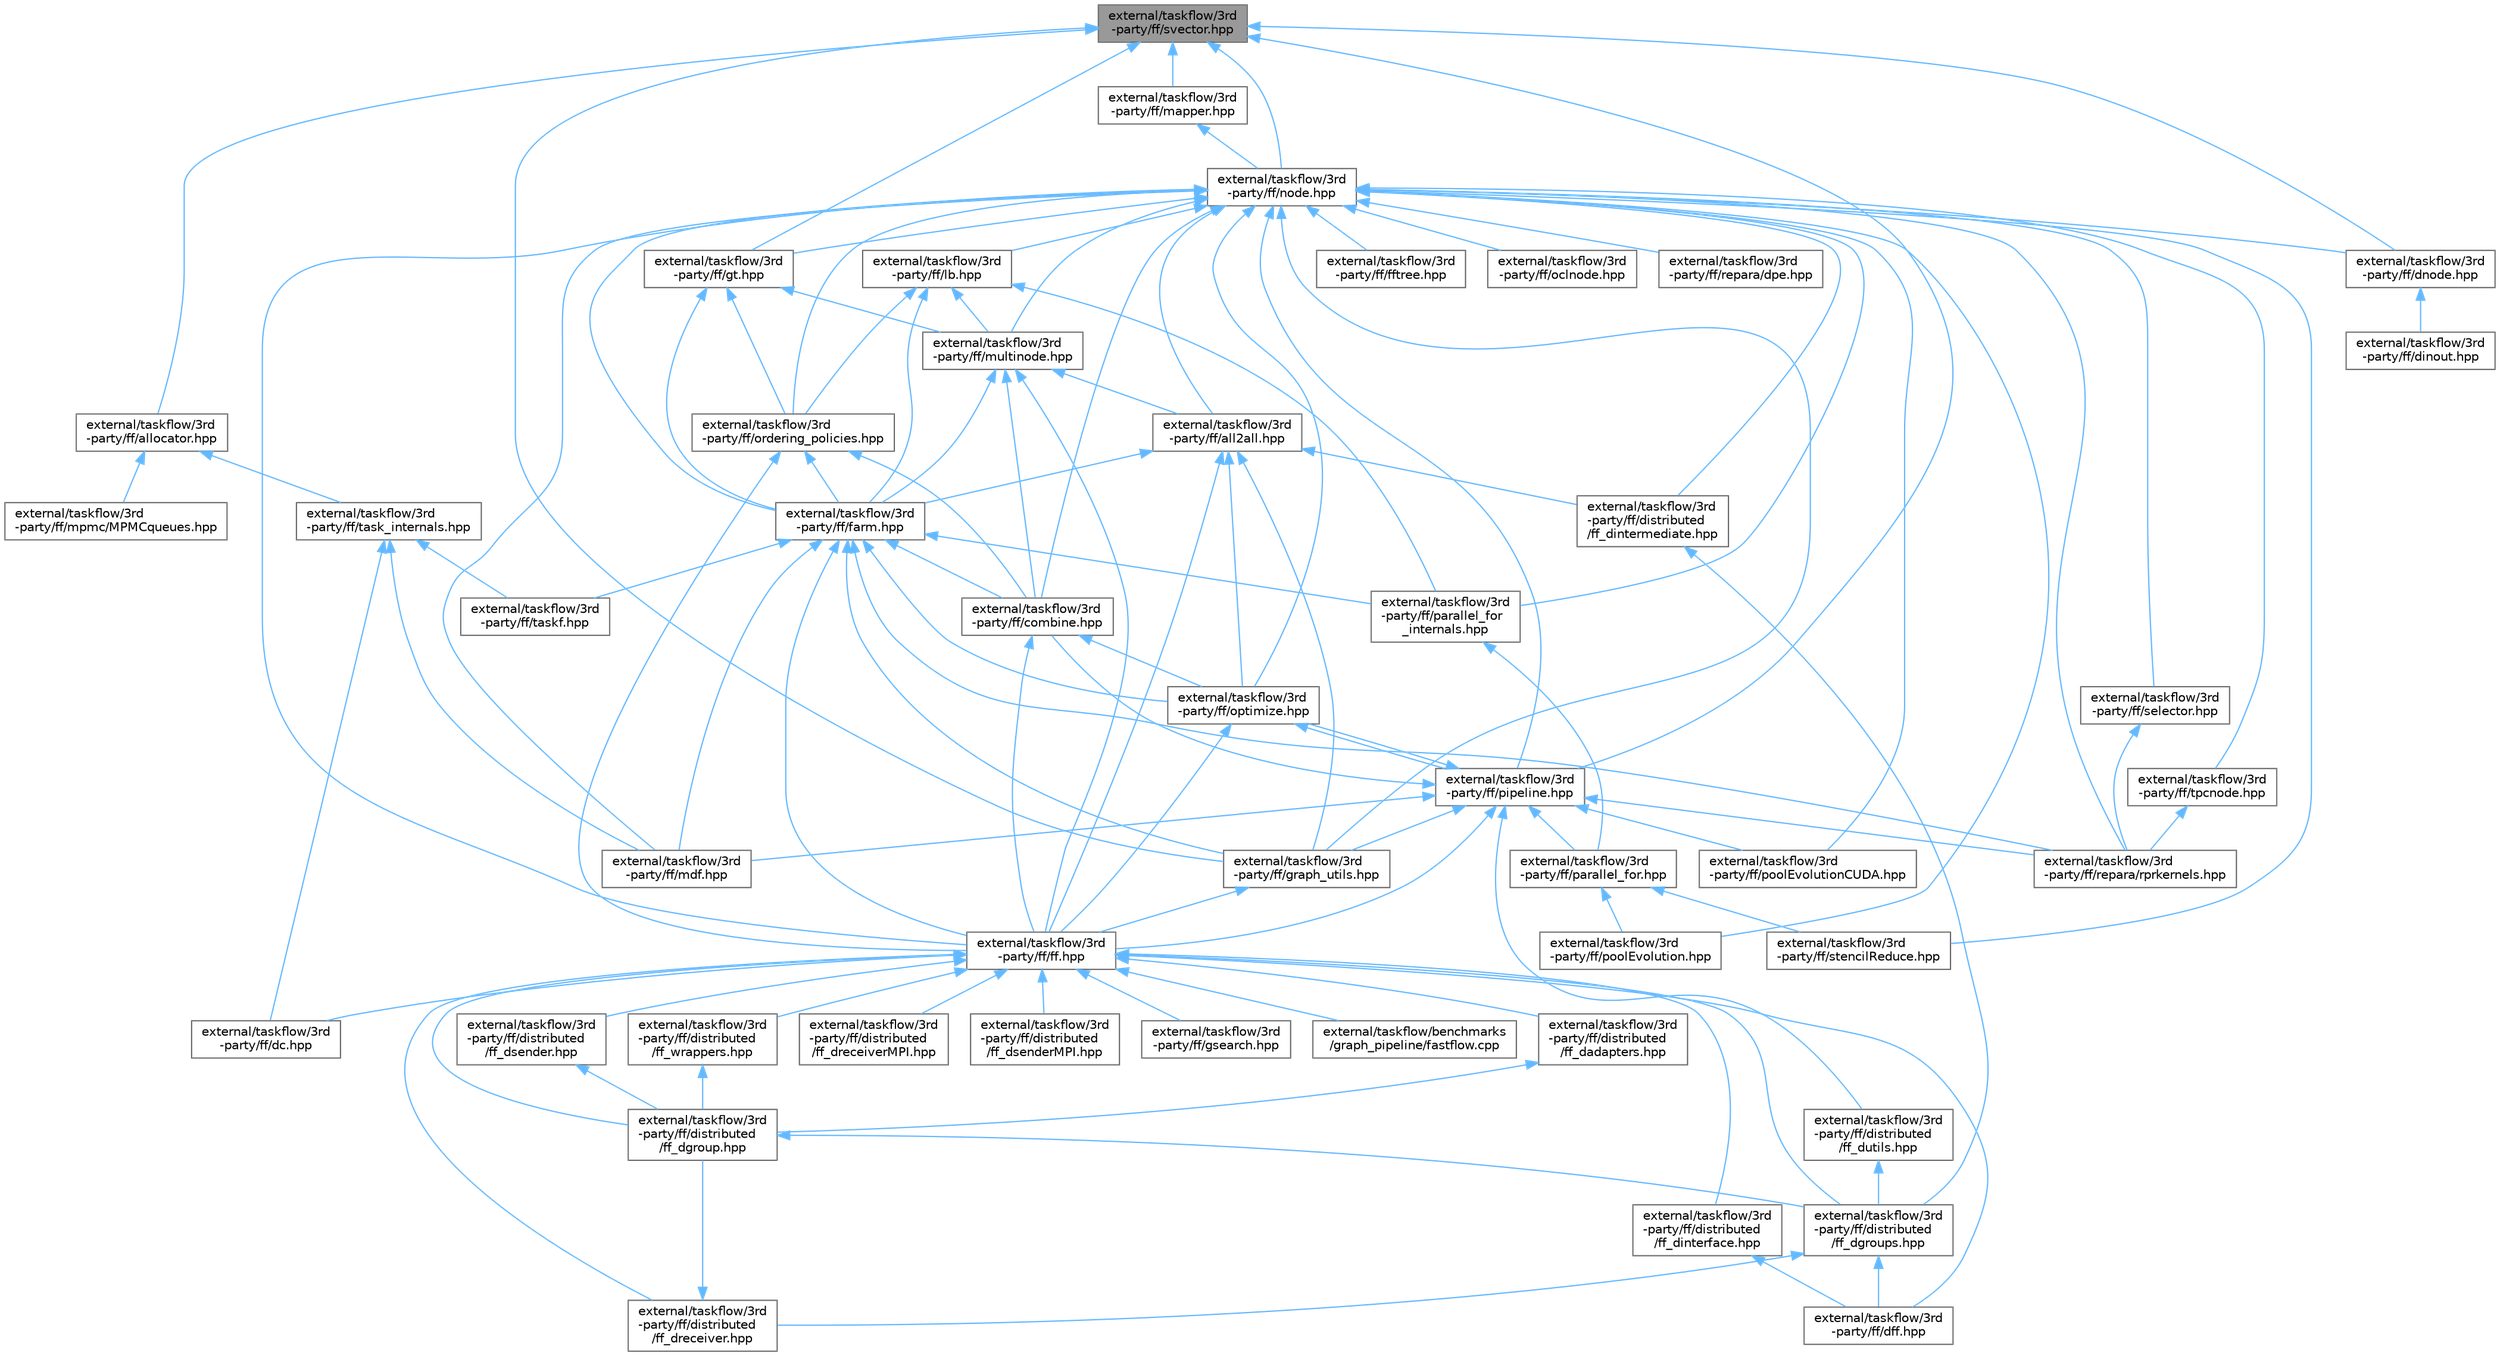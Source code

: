 digraph "external/taskflow/3rd-party/ff/svector.hpp"
{
 // LATEX_PDF_SIZE
  bgcolor="transparent";
  edge [fontname=Helvetica,fontsize=10,labelfontname=Helvetica,labelfontsize=10];
  node [fontname=Helvetica,fontsize=10,shape=box,height=0.2,width=0.4];
  Node1 [id="Node000001",label="external/taskflow/3rd\l-party/ff/svector.hpp",height=0.2,width=0.4,color="gray40", fillcolor="grey60", style="filled", fontcolor="black",tooltip="Simple yet efficient dynamic vector"];
  Node1 -> Node2 [id="edge108_Node000001_Node000002",dir="back",color="steelblue1",style="solid",tooltip=" "];
  Node2 [id="Node000002",label="external/taskflow/3rd\l-party/ff/allocator.hpp",height=0.2,width=0.4,color="grey40", fillcolor="white", style="filled",URL="$allocator_8hpp.html",tooltip="Implementations of the FastFlow's lock-free allocator."];
  Node2 -> Node3 [id="edge109_Node000002_Node000003",dir="back",color="steelblue1",style="solid",tooltip=" "];
  Node3 [id="Node000003",label="external/taskflow/3rd\l-party/ff/mpmc/MPMCqueues.hpp",height=0.2,width=0.4,color="grey40", fillcolor="white", style="filled",URL="$_m_p_m_cqueues_8hpp.html",tooltip="This file contains several MPMC queue implementations. Not currently used."];
  Node2 -> Node4 [id="edge110_Node000002_Node000004",dir="back",color="steelblue1",style="solid",tooltip=" "];
  Node4 [id="Node000004",label="external/taskflow/3rd\l-party/ff/task_internals.hpp",height=0.2,width=0.4,color="grey40", fillcolor="white", style="filled",URL="$task__internals_8hpp.html",tooltip="Internal classes and helping functions for tasks management."];
  Node4 -> Node5 [id="edge111_Node000004_Node000005",dir="back",color="steelblue1",style="solid",tooltip=" "];
  Node5 [id="Node000005",label="external/taskflow/3rd\l-party/ff/dc.hpp",height=0.2,width=0.4,color="grey40", fillcolor="white", style="filled",URL="$dc_8hpp.html",tooltip=" "];
  Node4 -> Node6 [id="edge112_Node000004_Node000006",dir="back",color="steelblue1",style="solid",tooltip=" "];
  Node6 [id="Node000006",label="external/taskflow/3rd\l-party/ff/mdf.hpp",height=0.2,width=0.4,color="grey40", fillcolor="white", style="filled",URL="$mdf_8hpp.html",tooltip="This file implements the macro dataflow pattern."];
  Node4 -> Node7 [id="edge113_Node000004_Node000007",dir="back",color="steelblue1",style="solid",tooltip=" "];
  Node7 [id="Node000007",label="external/taskflow/3rd\l-party/ff/taskf.hpp",height=0.2,width=0.4,color="grey40", fillcolor="white", style="filled",URL="$taskf_8hpp.html",tooltip="This file implements a task parallel pattern whose tasks are functions."];
  Node1 -> Node8 [id="edge114_Node000001_Node000008",dir="back",color="steelblue1",style="solid",tooltip=" "];
  Node8 [id="Node000008",label="external/taskflow/3rd\l-party/ff/dnode.hpp",height=0.2,width=0.4,color="grey40", fillcolor="white", style="filled",URL="$dnode_8hpp.html",tooltip="Contains the definition of the ff_dnode class, which is an extension of the base class ff_node,..."];
  Node8 -> Node9 [id="edge115_Node000008_Node000009",dir="back",color="steelblue1",style="solid",tooltip=" "];
  Node9 [id="Node000009",label="external/taskflow/3rd\l-party/ff/dinout.hpp",height=0.2,width=0.4,color="grey40", fillcolor="white", style="filled",URL="$dinout_8hpp.html",tooltip=" "];
  Node1 -> Node10 [id="edge116_Node000001_Node000010",dir="back",color="steelblue1",style="solid",tooltip=" "];
  Node10 [id="Node000010",label="external/taskflow/3rd\l-party/ff/graph_utils.hpp",height=0.2,width=0.4,color="grey40", fillcolor="white", style="filled",URL="$graph__utils_8hpp.html",tooltip="Utility functions for manipulating the concurrency graph"];
  Node10 -> Node11 [id="edge117_Node000010_Node000011",dir="back",color="steelblue1",style="solid",tooltip=" "];
  Node11 [id="Node000011",label="external/taskflow/3rd\l-party/ff/ff.hpp",height=0.2,width=0.4,color="grey40", fillcolor="white", style="filled",URL="$ff_8hpp.html",tooltip=" "];
  Node11 -> Node5 [id="edge118_Node000011_Node000005",dir="back",color="steelblue1",style="solid",tooltip=" "];
  Node11 -> Node12 [id="edge119_Node000011_Node000012",dir="back",color="steelblue1",style="solid",tooltip=" "];
  Node12 [id="Node000012",label="external/taskflow/3rd\l-party/ff/dff.hpp",height=0.2,width=0.4,color="grey40", fillcolor="white", style="filled",URL="$dff_8hpp.html",tooltip=" "];
  Node11 -> Node13 [id="edge120_Node000011_Node000013",dir="back",color="steelblue1",style="solid",tooltip=" "];
  Node13 [id="Node000013",label="external/taskflow/3rd\l-party/ff/distributed\l/ff_dadapters.hpp",height=0.2,width=0.4,color="grey40", fillcolor="white", style="filled",URL="$ff__dadapters_8hpp.html",tooltip=" "];
  Node13 -> Node14 [id="edge121_Node000013_Node000014",dir="back",color="steelblue1",style="solid",tooltip=" "];
  Node14 [id="Node000014",label="external/taskflow/3rd\l-party/ff/distributed\l/ff_dgroup.hpp",height=0.2,width=0.4,color="grey40", fillcolor="white", style="filled",URL="$ff__dgroup_8hpp.html",tooltip=" "];
  Node14 -> Node15 [id="edge122_Node000014_Node000015",dir="back",color="steelblue1",style="solid",tooltip=" "];
  Node15 [id="Node000015",label="external/taskflow/3rd\l-party/ff/distributed\l/ff_dgroups.hpp",height=0.2,width=0.4,color="grey40", fillcolor="white", style="filled",URL="$ff__dgroups_8hpp.html",tooltip=" "];
  Node15 -> Node12 [id="edge123_Node000015_Node000012",dir="back",color="steelblue1",style="solid",tooltip=" "];
  Node15 -> Node16 [id="edge124_Node000015_Node000016",dir="back",color="steelblue1",style="solid",tooltip=" "];
  Node16 [id="Node000016",label="external/taskflow/3rd\l-party/ff/distributed\l/ff_dreceiver.hpp",height=0.2,width=0.4,color="grey40", fillcolor="white", style="filled",URL="$ff__dreceiver_8hpp.html",tooltip=" "];
  Node16 -> Node14 [id="edge125_Node000016_Node000014",dir="back",color="steelblue1",style="solid",tooltip=" "];
  Node11 -> Node14 [id="edge126_Node000011_Node000014",dir="back",color="steelblue1",style="solid",tooltip=" "];
  Node11 -> Node15 [id="edge127_Node000011_Node000015",dir="back",color="steelblue1",style="solid",tooltip=" "];
  Node11 -> Node17 [id="edge128_Node000011_Node000017",dir="back",color="steelblue1",style="solid",tooltip=" "];
  Node17 [id="Node000017",label="external/taskflow/3rd\l-party/ff/distributed\l/ff_dinterface.hpp",height=0.2,width=0.4,color="grey40", fillcolor="white", style="filled",URL="$ff__dinterface_8hpp.html",tooltip=" "];
  Node17 -> Node12 [id="edge129_Node000017_Node000012",dir="back",color="steelblue1",style="solid",tooltip=" "];
  Node11 -> Node16 [id="edge130_Node000011_Node000016",dir="back",color="steelblue1",style="solid",tooltip=" "];
  Node11 -> Node18 [id="edge131_Node000011_Node000018",dir="back",color="steelblue1",style="solid",tooltip=" "];
  Node18 [id="Node000018",label="external/taskflow/3rd\l-party/ff/distributed\l/ff_dreceiverMPI.hpp",height=0.2,width=0.4,color="grey40", fillcolor="white", style="filled",URL="$ff__dreceiver_m_p_i_8hpp.html",tooltip=" "];
  Node11 -> Node19 [id="edge132_Node000011_Node000019",dir="back",color="steelblue1",style="solid",tooltip=" "];
  Node19 [id="Node000019",label="external/taskflow/3rd\l-party/ff/distributed\l/ff_dsender.hpp",height=0.2,width=0.4,color="grey40", fillcolor="white", style="filled",URL="$ff__dsender_8hpp.html",tooltip=" "];
  Node19 -> Node14 [id="edge133_Node000019_Node000014",dir="back",color="steelblue1",style="solid",tooltip=" "];
  Node11 -> Node20 [id="edge134_Node000011_Node000020",dir="back",color="steelblue1",style="solid",tooltip=" "];
  Node20 [id="Node000020",label="external/taskflow/3rd\l-party/ff/distributed\l/ff_dsenderMPI.hpp",height=0.2,width=0.4,color="grey40", fillcolor="white", style="filled",URL="$ff__dsender_m_p_i_8hpp.html",tooltip=" "];
  Node11 -> Node21 [id="edge135_Node000011_Node000021",dir="back",color="steelblue1",style="solid",tooltip=" "];
  Node21 [id="Node000021",label="external/taskflow/3rd\l-party/ff/distributed\l/ff_wrappers.hpp",height=0.2,width=0.4,color="grey40", fillcolor="white", style="filled",URL="$ff__wrappers_8hpp.html",tooltip=" "];
  Node21 -> Node14 [id="edge136_Node000021_Node000014",dir="back",color="steelblue1",style="solid",tooltip=" "];
  Node11 -> Node22 [id="edge137_Node000011_Node000022",dir="back",color="steelblue1",style="solid",tooltip=" "];
  Node22 [id="Node000022",label="external/taskflow/3rd\l-party/ff/gsearch.hpp",height=0.2,width=0.4,color="grey40", fillcolor="white", style="filled",URL="$gsearch_8hpp.html",tooltip="This file implements the graph search skeleton."];
  Node11 -> Node23 [id="edge138_Node000011_Node000023",dir="back",color="steelblue1",style="solid",tooltip=" "];
  Node23 [id="Node000023",label="external/taskflow/benchmarks\l/graph_pipeline/fastflow.cpp",height=0.2,width=0.4,color="grey40", fillcolor="white", style="filled",URL="$fastflow_8cpp.html",tooltip=" "];
  Node1 -> Node24 [id="edge139_Node000001_Node000024",dir="back",color="steelblue1",style="solid",tooltip=" "];
  Node24 [id="Node000024",label="external/taskflow/3rd\l-party/ff/gt.hpp",height=0.2,width=0.4,color="grey40", fillcolor="white", style="filled",URL="$gt_8hpp.html",tooltip="Farm Collector (it is not a ff_node)"];
  Node24 -> Node25 [id="edge140_Node000024_Node000025",dir="back",color="steelblue1",style="solid",tooltip=" "];
  Node25 [id="Node000025",label="external/taskflow/3rd\l-party/ff/farm.hpp",height=0.2,width=0.4,color="grey40", fillcolor="white", style="filled",URL="$farm_8hpp.html",tooltip="Farm pattern"];
  Node25 -> Node26 [id="edge141_Node000025_Node000026",dir="back",color="steelblue1",style="solid",tooltip=" "];
  Node26 [id="Node000026",label="external/taskflow/3rd\l-party/ff/combine.hpp",height=0.2,width=0.4,color="grey40", fillcolor="white", style="filled",URL="$combine_8hpp.html",tooltip="FastFlow composition building block"];
  Node26 -> Node11 [id="edge142_Node000026_Node000011",dir="back",color="steelblue1",style="solid",tooltip=" "];
  Node26 -> Node27 [id="edge143_Node000026_Node000027",dir="back",color="steelblue1",style="solid",tooltip=" "];
  Node27 [id="Node000027",label="external/taskflow/3rd\l-party/ff/optimize.hpp",height=0.2,width=0.4,color="grey40", fillcolor="white", style="filled",URL="$optimize_8hpp.html",tooltip="FastFlow optimization heuristics"];
  Node27 -> Node11 [id="edge144_Node000027_Node000011",dir="back",color="steelblue1",style="solid",tooltip=" "];
  Node27 -> Node28 [id="edge145_Node000027_Node000028",dir="back",color="steelblue1",style="solid",tooltip=" "];
  Node28 [id="Node000028",label="external/taskflow/3rd\l-party/ff/pipeline.hpp",height=0.2,width=0.4,color="grey40", fillcolor="white", style="filled",URL="$3rd-party_2ff_2pipeline_8hpp.html",tooltip="This file implements the pipeline skeleton, both in the high-level pattern syntax (ff::ff_pipe) and l..."];
  Node28 -> Node26 [id="edge146_Node000028_Node000026",dir="back",color="steelblue1",style="solid",tooltip=" "];
  Node28 -> Node29 [id="edge147_Node000028_Node000029",dir="back",color="steelblue1",style="solid",tooltip=" "];
  Node29 [id="Node000029",label="external/taskflow/3rd\l-party/ff/distributed\l/ff_dutils.hpp",height=0.2,width=0.4,color="grey40", fillcolor="white", style="filled",URL="$ff__dutils_8hpp.html",tooltip=" "];
  Node29 -> Node15 [id="edge148_Node000029_Node000015",dir="back",color="steelblue1",style="solid",tooltip=" "];
  Node28 -> Node11 [id="edge149_Node000028_Node000011",dir="back",color="steelblue1",style="solid",tooltip=" "];
  Node28 -> Node10 [id="edge150_Node000028_Node000010",dir="back",color="steelblue1",style="solid",tooltip=" "];
  Node28 -> Node6 [id="edge151_Node000028_Node000006",dir="back",color="steelblue1",style="solid",tooltip=" "];
  Node28 -> Node27 [id="edge152_Node000028_Node000027",dir="back",color="steelblue1",style="solid",tooltip=" "];
  Node28 -> Node30 [id="edge153_Node000028_Node000030",dir="back",color="steelblue1",style="solid",tooltip=" "];
  Node30 [id="Node000030",label="external/taskflow/3rd\l-party/ff/parallel_for.hpp",height=0.2,width=0.4,color="grey40", fillcolor="white", style="filled",URL="$parallel__for_8hpp.html",tooltip="It describes the ParallelFor/ParallelForReduce/ParallelForPipeReduce patterns."];
  Node30 -> Node31 [id="edge154_Node000030_Node000031",dir="back",color="steelblue1",style="solid",tooltip=" "];
  Node31 [id="Node000031",label="external/taskflow/3rd\l-party/ff/poolEvolution.hpp",height=0.2,width=0.4,color="grey40", fillcolor="white", style="filled",URL="$pool_evolution_8hpp.html",tooltip="The PoolEvolution pattern models the evolution of a given population."];
  Node30 -> Node32 [id="edge155_Node000030_Node000032",dir="back",color="steelblue1",style="solid",tooltip=" "];
  Node32 [id="Node000032",label="external/taskflow/3rd\l-party/ff/stencilReduce.hpp",height=0.2,width=0.4,color="grey40", fillcolor="white", style="filled",URL="$stencil_reduce_8hpp.html",tooltip=" "];
  Node28 -> Node33 [id="edge156_Node000028_Node000033",dir="back",color="steelblue1",style="solid",tooltip=" "];
  Node33 [id="Node000033",label="external/taskflow/3rd\l-party/ff/poolEvolutionCUDA.hpp",height=0.2,width=0.4,color="grey40", fillcolor="white", style="filled",URL="$pool_evolution_c_u_d_a_8hpp.html",tooltip=" "];
  Node28 -> Node34 [id="edge157_Node000028_Node000034",dir="back",color="steelblue1",style="solid",tooltip=" "];
  Node34 [id="Node000034",label="external/taskflow/3rd\l-party/ff/repara/rprkernels.hpp",height=0.2,width=0.4,color="grey40", fillcolor="white", style="filled",URL="$rprkernels_8hpp.html",tooltip=" "];
  Node25 -> Node11 [id="edge158_Node000025_Node000011",dir="back",color="steelblue1",style="solid",tooltip=" "];
  Node25 -> Node10 [id="edge159_Node000025_Node000010",dir="back",color="steelblue1",style="solid",tooltip=" "];
  Node25 -> Node6 [id="edge160_Node000025_Node000006",dir="back",color="steelblue1",style="solid",tooltip=" "];
  Node25 -> Node27 [id="edge161_Node000025_Node000027",dir="back",color="steelblue1",style="solid",tooltip=" "];
  Node25 -> Node35 [id="edge162_Node000025_Node000035",dir="back",color="steelblue1",style="solid",tooltip=" "];
  Node35 [id="Node000035",label="external/taskflow/3rd\l-party/ff/parallel_for\l_internals.hpp",height=0.2,width=0.4,color="grey40", fillcolor="white", style="filled",URL="$parallel__for__internals_8hpp.html",tooltip="Internal classes and functions for parallel_for/parallel_reduce skeletons."];
  Node35 -> Node30 [id="edge163_Node000035_Node000030",dir="back",color="steelblue1",style="solid",tooltip=" "];
  Node25 -> Node34 [id="edge164_Node000025_Node000034",dir="back",color="steelblue1",style="solid",tooltip=" "];
  Node25 -> Node7 [id="edge165_Node000025_Node000007",dir="back",color="steelblue1",style="solid",tooltip=" "];
  Node24 -> Node36 [id="edge166_Node000024_Node000036",dir="back",color="steelblue1",style="solid",tooltip=" "];
  Node36 [id="Node000036",label="external/taskflow/3rd\l-party/ff/multinode.hpp",height=0.2,width=0.4,color="grey40", fillcolor="white", style="filled",URL="$multinode_8hpp.html",tooltip="FastFlow ff_minode ff_monode and typed versions."];
  Node36 -> Node37 [id="edge167_Node000036_Node000037",dir="back",color="steelblue1",style="solid",tooltip=" "];
  Node37 [id="Node000037",label="external/taskflow/3rd\l-party/ff/all2all.hpp",height=0.2,width=0.4,color="grey40", fillcolor="white", style="filled",URL="$all2all_8hpp.html",tooltip="FastFlow all-2-all building block"];
  Node37 -> Node38 [id="edge168_Node000037_Node000038",dir="back",color="steelblue1",style="solid",tooltip=" "];
  Node38 [id="Node000038",label="external/taskflow/3rd\l-party/ff/distributed\l/ff_dintermediate.hpp",height=0.2,width=0.4,color="grey40", fillcolor="white", style="filled",URL="$ff__dintermediate_8hpp.html",tooltip=" "];
  Node38 -> Node15 [id="edge169_Node000038_Node000015",dir="back",color="steelblue1",style="solid",tooltip=" "];
  Node37 -> Node25 [id="edge170_Node000037_Node000025",dir="back",color="steelblue1",style="solid",tooltip=" "];
  Node37 -> Node11 [id="edge171_Node000037_Node000011",dir="back",color="steelblue1",style="solid",tooltip=" "];
  Node37 -> Node10 [id="edge172_Node000037_Node000010",dir="back",color="steelblue1",style="solid",tooltip=" "];
  Node37 -> Node27 [id="edge173_Node000037_Node000027",dir="back",color="steelblue1",style="solid",tooltip=" "];
  Node36 -> Node26 [id="edge174_Node000036_Node000026",dir="back",color="steelblue1",style="solid",tooltip=" "];
  Node36 -> Node25 [id="edge175_Node000036_Node000025",dir="back",color="steelblue1",style="solid",tooltip=" "];
  Node36 -> Node11 [id="edge176_Node000036_Node000011",dir="back",color="steelblue1",style="solid",tooltip=" "];
  Node24 -> Node39 [id="edge177_Node000024_Node000039",dir="back",color="steelblue1",style="solid",tooltip=" "];
  Node39 [id="Node000039",label="external/taskflow/3rd\l-party/ff/ordering_policies.hpp",height=0.2,width=0.4,color="grey40", fillcolor="white", style="filled",URL="$ordering__policies_8hpp.html",tooltip=" "];
  Node39 -> Node26 [id="edge178_Node000039_Node000026",dir="back",color="steelblue1",style="solid",tooltip=" "];
  Node39 -> Node25 [id="edge179_Node000039_Node000025",dir="back",color="steelblue1",style="solid",tooltip=" "];
  Node39 -> Node11 [id="edge180_Node000039_Node000011",dir="back",color="steelblue1",style="solid",tooltip=" "];
  Node1 -> Node40 [id="edge181_Node000001_Node000040",dir="back",color="steelblue1",style="solid",tooltip=" "];
  Node40 [id="Node000040",label="external/taskflow/3rd\l-party/ff/mapper.hpp",height=0.2,width=0.4,color="grey40", fillcolor="white", style="filled",URL="$mapper_8hpp.html",tooltip="This file contains the thread mapper definition used in FastFlow"];
  Node40 -> Node41 [id="edge182_Node000040_Node000041",dir="back",color="steelblue1",style="solid",tooltip=" "];
  Node41 [id="Node000041",label="external/taskflow/3rd\l-party/ff/node.hpp",height=0.2,width=0.4,color="grey40", fillcolor="white", style="filled",URL="$node_8hpp.html",tooltip="FastFlow ff_node"];
  Node41 -> Node37 [id="edge183_Node000041_Node000037",dir="back",color="steelblue1",style="solid",tooltip=" "];
  Node41 -> Node26 [id="edge184_Node000041_Node000026",dir="back",color="steelblue1",style="solid",tooltip=" "];
  Node41 -> Node38 [id="edge185_Node000041_Node000038",dir="back",color="steelblue1",style="solid",tooltip=" "];
  Node41 -> Node8 [id="edge186_Node000041_Node000008",dir="back",color="steelblue1",style="solid",tooltip=" "];
  Node41 -> Node25 [id="edge187_Node000041_Node000025",dir="back",color="steelblue1",style="solid",tooltip=" "];
  Node41 -> Node11 [id="edge188_Node000041_Node000011",dir="back",color="steelblue1",style="solid",tooltip=" "];
  Node41 -> Node42 [id="edge189_Node000041_Node000042",dir="back",color="steelblue1",style="solid",tooltip=" "];
  Node42 [id="Node000042",label="external/taskflow/3rd\l-party/ff/fftree.hpp",height=0.2,width=0.4,color="grey40", fillcolor="white", style="filled",URL="$fftree_8hpp.html",tooltip=" "];
  Node41 -> Node10 [id="edge190_Node000041_Node000010",dir="back",color="steelblue1",style="solid",tooltip=" "];
  Node41 -> Node24 [id="edge191_Node000041_Node000024",dir="back",color="steelblue1",style="solid",tooltip=" "];
  Node41 -> Node43 [id="edge192_Node000041_Node000043",dir="back",color="steelblue1",style="solid",tooltip=" "];
  Node43 [id="Node000043",label="external/taskflow/3rd\l-party/ff/lb.hpp",height=0.2,width=0.4,color="grey40", fillcolor="white", style="filled",URL="$lb_8hpp.html",tooltip="Farm Emitter (not a ff_node)"];
  Node43 -> Node25 [id="edge193_Node000043_Node000025",dir="back",color="steelblue1",style="solid",tooltip=" "];
  Node43 -> Node36 [id="edge194_Node000043_Node000036",dir="back",color="steelblue1",style="solid",tooltip=" "];
  Node43 -> Node39 [id="edge195_Node000043_Node000039",dir="back",color="steelblue1",style="solid",tooltip=" "];
  Node43 -> Node35 [id="edge196_Node000043_Node000035",dir="back",color="steelblue1",style="solid",tooltip=" "];
  Node41 -> Node6 [id="edge197_Node000041_Node000006",dir="back",color="steelblue1",style="solid",tooltip=" "];
  Node41 -> Node36 [id="edge198_Node000041_Node000036",dir="back",color="steelblue1",style="solid",tooltip=" "];
  Node41 -> Node44 [id="edge199_Node000041_Node000044",dir="back",color="steelblue1",style="solid",tooltip=" "];
  Node44 [id="Node000044",label="external/taskflow/3rd\l-party/ff/oclnode.hpp",height=0.2,width=0.4,color="grey40", fillcolor="white", style="filled",URL="$oclnode_8hpp.html",tooltip="FastFlow OpenCL interface node"];
  Node41 -> Node27 [id="edge200_Node000041_Node000027",dir="back",color="steelblue1",style="solid",tooltip=" "];
  Node41 -> Node39 [id="edge201_Node000041_Node000039",dir="back",color="steelblue1",style="solid",tooltip=" "];
  Node41 -> Node35 [id="edge202_Node000041_Node000035",dir="back",color="steelblue1",style="solid",tooltip=" "];
  Node41 -> Node28 [id="edge203_Node000041_Node000028",dir="back",color="steelblue1",style="solid",tooltip=" "];
  Node41 -> Node31 [id="edge204_Node000041_Node000031",dir="back",color="steelblue1",style="solid",tooltip=" "];
  Node41 -> Node33 [id="edge205_Node000041_Node000033",dir="back",color="steelblue1",style="solid",tooltip=" "];
  Node41 -> Node45 [id="edge206_Node000041_Node000045",dir="back",color="steelblue1",style="solid",tooltip=" "];
  Node45 [id="Node000045",label="external/taskflow/3rd\l-party/ff/repara/dpe.hpp",height=0.2,width=0.4,color="grey40", fillcolor="white", style="filled",URL="$dpe_8hpp.html",tooltip=" "];
  Node41 -> Node34 [id="edge207_Node000041_Node000034",dir="back",color="steelblue1",style="solid",tooltip=" "];
  Node41 -> Node46 [id="edge208_Node000041_Node000046",dir="back",color="steelblue1",style="solid",tooltip=" "];
  Node46 [id="Node000046",label="external/taskflow/3rd\l-party/ff/selector.hpp",height=0.2,width=0.4,color="grey40", fillcolor="white", style="filled",URL="$selector_8hpp.html",tooltip=" "];
  Node46 -> Node34 [id="edge209_Node000046_Node000034",dir="back",color="steelblue1",style="solid",tooltip=" "];
  Node41 -> Node32 [id="edge210_Node000041_Node000032",dir="back",color="steelblue1",style="solid",tooltip=" "];
  Node41 -> Node47 [id="edge211_Node000041_Node000047",dir="back",color="steelblue1",style="solid",tooltip=" "];
  Node47 [id="Node000047",label="external/taskflow/3rd\l-party/ff/tpcnode.hpp",height=0.2,width=0.4,color="grey40", fillcolor="white", style="filled",URL="$tpcnode_8hpp.html",tooltip="FastFlow Thread Pool Composer (TPC) interface node"];
  Node47 -> Node34 [id="edge212_Node000047_Node000034",dir="back",color="steelblue1",style="solid",tooltip=" "];
  Node1 -> Node41 [id="edge213_Node000001_Node000041",dir="back",color="steelblue1",style="solid",tooltip=" "];
  Node1 -> Node28 [id="edge214_Node000001_Node000028",dir="back",color="steelblue1",style="solid",tooltip=" "];
}
